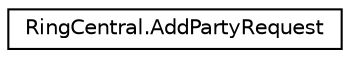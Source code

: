 digraph "Graphical Class Hierarchy"
{
 // LATEX_PDF_SIZE
  edge [fontname="Helvetica",fontsize="10",labelfontname="Helvetica",labelfontsize="10"];
  node [fontname="Helvetica",fontsize="10",shape=record];
  rankdir="LR";
  Node0 [label="RingCentral.AddPartyRequest",height=0.2,width=0.4,color="black", fillcolor="white", style="filled",URL="$classRingCentral_1_1AddPartyRequest.html",tooltip=" "];
}

